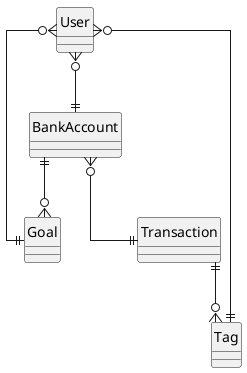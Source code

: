 @startuml
 ' hide the spot
 hide circle

 ' avoid problems with angled crows feet
 skinparam linetype ortho

 together { 
  class Goal
  class User
  class BankAccount
 }
 class Transaction
 class Tag

 User }o--|| BankAccount
 User }o--|| Goal
 User }o--|| Tag
 BankAccount }o--|| Transaction
 BankAccount ||--o{ Goal
 Transaction ||--o{ Tag
@enduml
